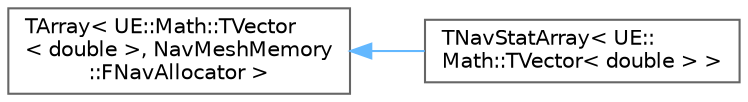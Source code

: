 digraph "Graphical Class Hierarchy"
{
 // INTERACTIVE_SVG=YES
 // LATEX_PDF_SIZE
  bgcolor="transparent";
  edge [fontname=Helvetica,fontsize=10,labelfontname=Helvetica,labelfontsize=10];
  node [fontname=Helvetica,fontsize=10,shape=box,height=0.2,width=0.4];
  rankdir="LR";
  Node0 [id="Node000000",label="TArray\< UE::Math::TVector\l\< double \>, NavMeshMemory\l::FNavAllocator \>",height=0.2,width=0.4,color="grey40", fillcolor="white", style="filled",URL="$d4/d52/classTArray.html",tooltip=" "];
  Node0 -> Node1 [id="edge6118_Node000000_Node000001",dir="back",color="steelblue1",style="solid",tooltip=" "];
  Node1 [id="Node000001",label="TNavStatArray\< UE::\lMath::TVector\< double \> \>",height=0.2,width=0.4,color="grey40", fillcolor="white", style="filled",URL="$dc/dc9/classTNavStatArray.html",tooltip=" "];
}
